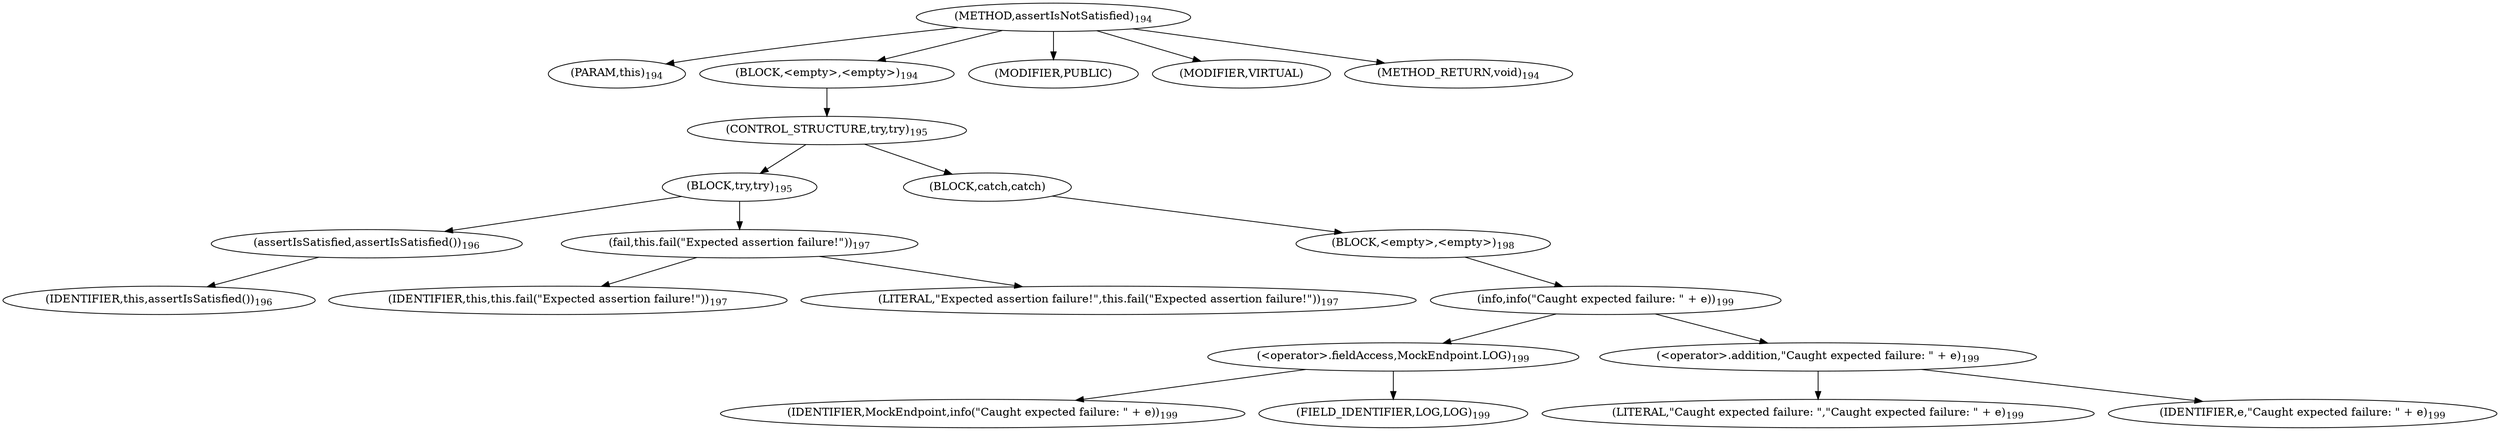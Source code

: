 digraph "assertIsNotSatisfied" {  
"651" [label = <(METHOD,assertIsNotSatisfied)<SUB>194</SUB>> ]
"24" [label = <(PARAM,this)<SUB>194</SUB>> ]
"652" [label = <(BLOCK,&lt;empty&gt;,&lt;empty&gt;)<SUB>194</SUB>> ]
"653" [label = <(CONTROL_STRUCTURE,try,try)<SUB>195</SUB>> ]
"654" [label = <(BLOCK,try,try)<SUB>195</SUB>> ]
"655" [label = <(assertIsSatisfied,assertIsSatisfied())<SUB>196</SUB>> ]
"23" [label = <(IDENTIFIER,this,assertIsSatisfied())<SUB>196</SUB>> ]
"656" [label = <(fail,this.fail(&quot;Expected assertion failure!&quot;))<SUB>197</SUB>> ]
"25" [label = <(IDENTIFIER,this,this.fail(&quot;Expected assertion failure!&quot;))<SUB>197</SUB>> ]
"657" [label = <(LITERAL,&quot;Expected assertion failure!&quot;,this.fail(&quot;Expected assertion failure!&quot;))<SUB>197</SUB>> ]
"658" [label = <(BLOCK,catch,catch)> ]
"659" [label = <(BLOCK,&lt;empty&gt;,&lt;empty&gt;)<SUB>198</SUB>> ]
"660" [label = <(info,info(&quot;Caught expected failure: &quot; + e))<SUB>199</SUB>> ]
"661" [label = <(&lt;operator&gt;.fieldAccess,MockEndpoint.LOG)<SUB>199</SUB>> ]
"662" [label = <(IDENTIFIER,MockEndpoint,info(&quot;Caught expected failure: &quot; + e))<SUB>199</SUB>> ]
"663" [label = <(FIELD_IDENTIFIER,LOG,LOG)<SUB>199</SUB>> ]
"664" [label = <(&lt;operator&gt;.addition,&quot;Caught expected failure: &quot; + e)<SUB>199</SUB>> ]
"665" [label = <(LITERAL,&quot;Caught expected failure: &quot;,&quot;Caught expected failure: &quot; + e)<SUB>199</SUB>> ]
"666" [label = <(IDENTIFIER,e,&quot;Caught expected failure: &quot; + e)<SUB>199</SUB>> ]
"667" [label = <(MODIFIER,PUBLIC)> ]
"668" [label = <(MODIFIER,VIRTUAL)> ]
"669" [label = <(METHOD_RETURN,void)<SUB>194</SUB>> ]
  "651" -> "24" 
  "651" -> "652" 
  "651" -> "667" 
  "651" -> "668" 
  "651" -> "669" 
  "652" -> "653" 
  "653" -> "654" 
  "653" -> "658" 
  "654" -> "655" 
  "654" -> "656" 
  "655" -> "23" 
  "656" -> "25" 
  "656" -> "657" 
  "658" -> "659" 
  "659" -> "660" 
  "660" -> "661" 
  "660" -> "664" 
  "661" -> "662" 
  "661" -> "663" 
  "664" -> "665" 
  "664" -> "666" 
}
